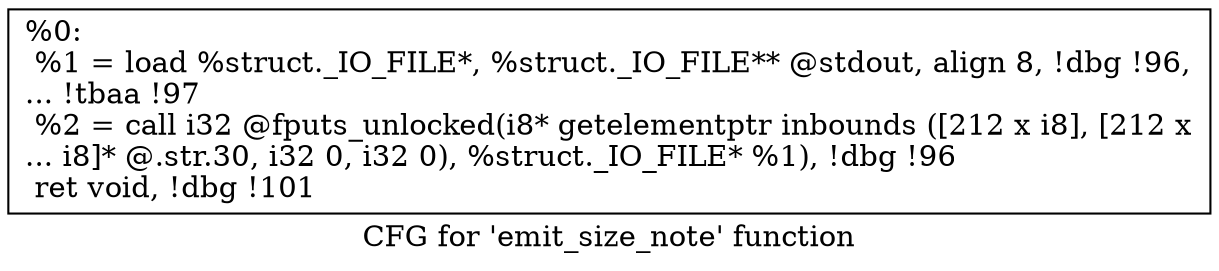 digraph "CFG for 'emit_size_note' function" {
	label="CFG for 'emit_size_note' function";

	Node0x1a66530 [shape=record,label="{%0:\l  %1 = load %struct._IO_FILE*, %struct._IO_FILE** @stdout, align 8, !dbg !96,\l... !tbaa !97\l  %2 = call i32 @fputs_unlocked(i8* getelementptr inbounds ([212 x i8], [212 x\l... i8]* @.str.30, i32 0, i32 0), %struct._IO_FILE* %1), !dbg !96\l  ret void, !dbg !101\l}"];
}
